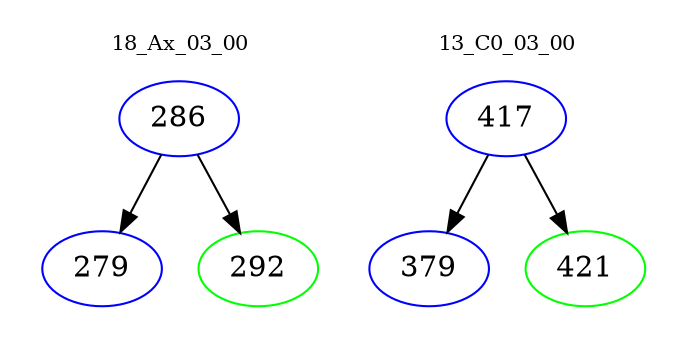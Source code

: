 digraph{
subgraph cluster_0 {
color = white
label = "18_Ax_03_00";
fontsize=10;
T0_286 [label="286", color="blue"]
T0_286 -> T0_279 [color="black"]
T0_279 [label="279", color="blue"]
T0_286 -> T0_292 [color="black"]
T0_292 [label="292", color="green"]
}
subgraph cluster_1 {
color = white
label = "13_C0_03_00";
fontsize=10;
T1_417 [label="417", color="blue"]
T1_417 -> T1_379 [color="black"]
T1_379 [label="379", color="blue"]
T1_417 -> T1_421 [color="black"]
T1_421 [label="421", color="green"]
}
}
